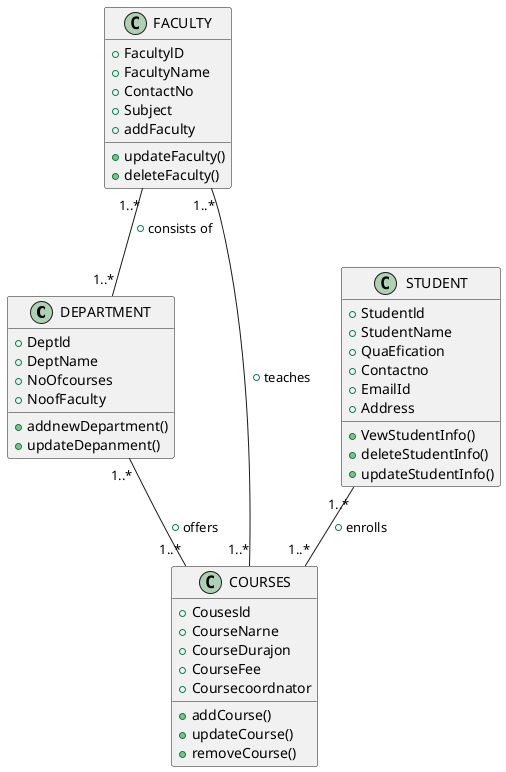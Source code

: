 @startuml

class DEPARTMENT {
    +Deptld
    +DeptName
    +NoOfcourses
    +NoofFaculty
    +addnewDepartment()
    +updateDepanment()
}

class COURSES{
    +Cousesld
    +CourseNarne
    +CourseDurajon
    +CourseFee
    +Coursecoordnator
    +addCourse()
    +updateCourse()
    +removeCourse()
}

class FACULTY{
    +FacultylD
    +FacultyName
    +ContactNo
    +Subject
    +addFaculty
    +updateFaculty()
    +deleteFaculty()
}

class STUDENT{
    +Studentld
    +StudentName
    +QuaEfication
    +Contactno
    +EmailId
    +Address
    +VewStudentInfo()
    +deleteStudentInfo()
    +updateStudentInfo()
}

DEPARTMENT "1..*" -- "1..*" COURSES : +offers
FACULTY "1..*" -- "1..*" DEPARTMENT : +consists of
FACULTY "1..*" -- "1..*" COURSES : +teaches
STUDENT "1..*" -- "1..*" COURSES  : +enrolls

@enduml